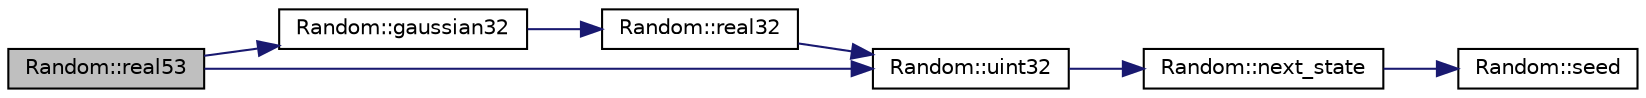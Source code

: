 digraph "Random::real53"
{
 // INTERACTIVE_SVG=YES
  edge [fontname="Helvetica",fontsize="10",labelfontname="Helvetica",labelfontsize="10"];
  node [fontname="Helvetica",fontsize="10",shape=record];
  rankdir="LR";
  Node1 [label="Random::real53",height=0.2,width=0.4,color="black", fillcolor="grey75", style="filled", fontcolor="black"];
  Node1 -> Node2 [color="midnightblue",fontsize="10",style="solid",fontname="Helvetica"];
  Node2 [label="Random::gaussian32",height=0.2,width=0.4,color="black", fillcolor="white", style="filled",URL="$d2/de7/class_random.html#a5c9db957ac0de0deea84ee3dd8c82775"];
  Node2 -> Node3 [color="midnightblue",fontsize="10",style="solid",fontname="Helvetica"];
  Node3 [label="Random::real32",height=0.2,width=0.4,color="black", fillcolor="white", style="filled",URL="$d2/de7/class_random.html#afda802845cd081191cf954a477766d57"];
  Node3 -> Node4 [color="midnightblue",fontsize="10",style="solid",fontname="Helvetica"];
  Node4 [label="Random::uint32",height=0.2,width=0.4,color="black", fillcolor="white", style="filled",URL="$d2/de7/class_random.html#a3454fd5279575930016836b6d1b9e2c2"];
  Node4 -> Node5 [color="midnightblue",fontsize="10",style="solid",fontname="Helvetica"];
  Node5 [label="Random::next_state",height=0.2,width=0.4,color="black", fillcolor="white", style="filled",URL="$d2/de7/class_random.html#ac393d6d99346ceabb5a2d1aa5f5310e4"];
  Node5 -> Node6 [color="midnightblue",fontsize="10",style="solid",fontname="Helvetica"];
  Node6 [label="Random::seed",height=0.2,width=0.4,color="black", fillcolor="white", style="filled",URL="$d2/de7/class_random.html#a955e6ddb29a299e1e5d2be5dc2b3d32c"];
  Node1 -> Node4 [color="midnightblue",fontsize="10",style="solid",fontname="Helvetica"];
}

